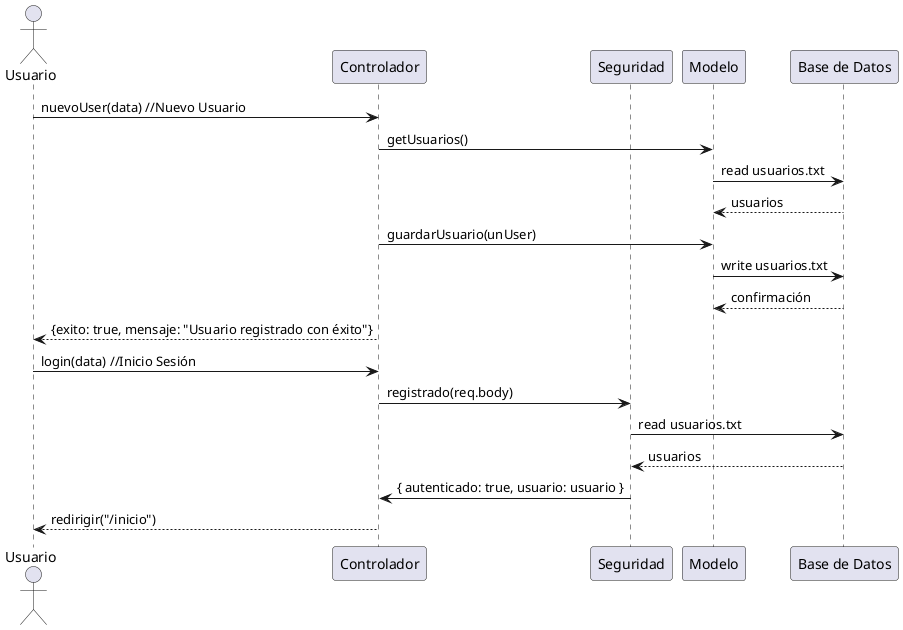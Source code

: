 @startuml secuenciaUsuario
actor Usuario
participant "Controlador" as Controlador
participant "Seguridad" as Seguridad
participant "Modelo" as Modelo
participant "Base de Datos" as DB

Usuario -> Controlador: nuevoUser(data) //Nuevo Usuario
Controlador -> Modelo: getUsuarios()
Modelo -> DB: read usuarios.txt
DB --> Modelo: usuarios
Controlador -> Modelo: guardarUsuario(unUser)
Modelo -> DB: write usuarios.txt
DB --> Modelo: confirmación
Controlador --> Usuario: {exito: true, mensaje: "Usuario registrado con éxito"}

Usuario -> Controlador: login(data) //Inicio Sesión
Controlador -> Seguridad: registrado(req.body)
Seguridad -> DB: read usuarios.txt
DB --> Seguridad: usuarios
Seguridad -> Controlador: { autenticado: true, usuario: usuario }
Controlador --> Usuario: redirigir("/inicio")
@enduml
